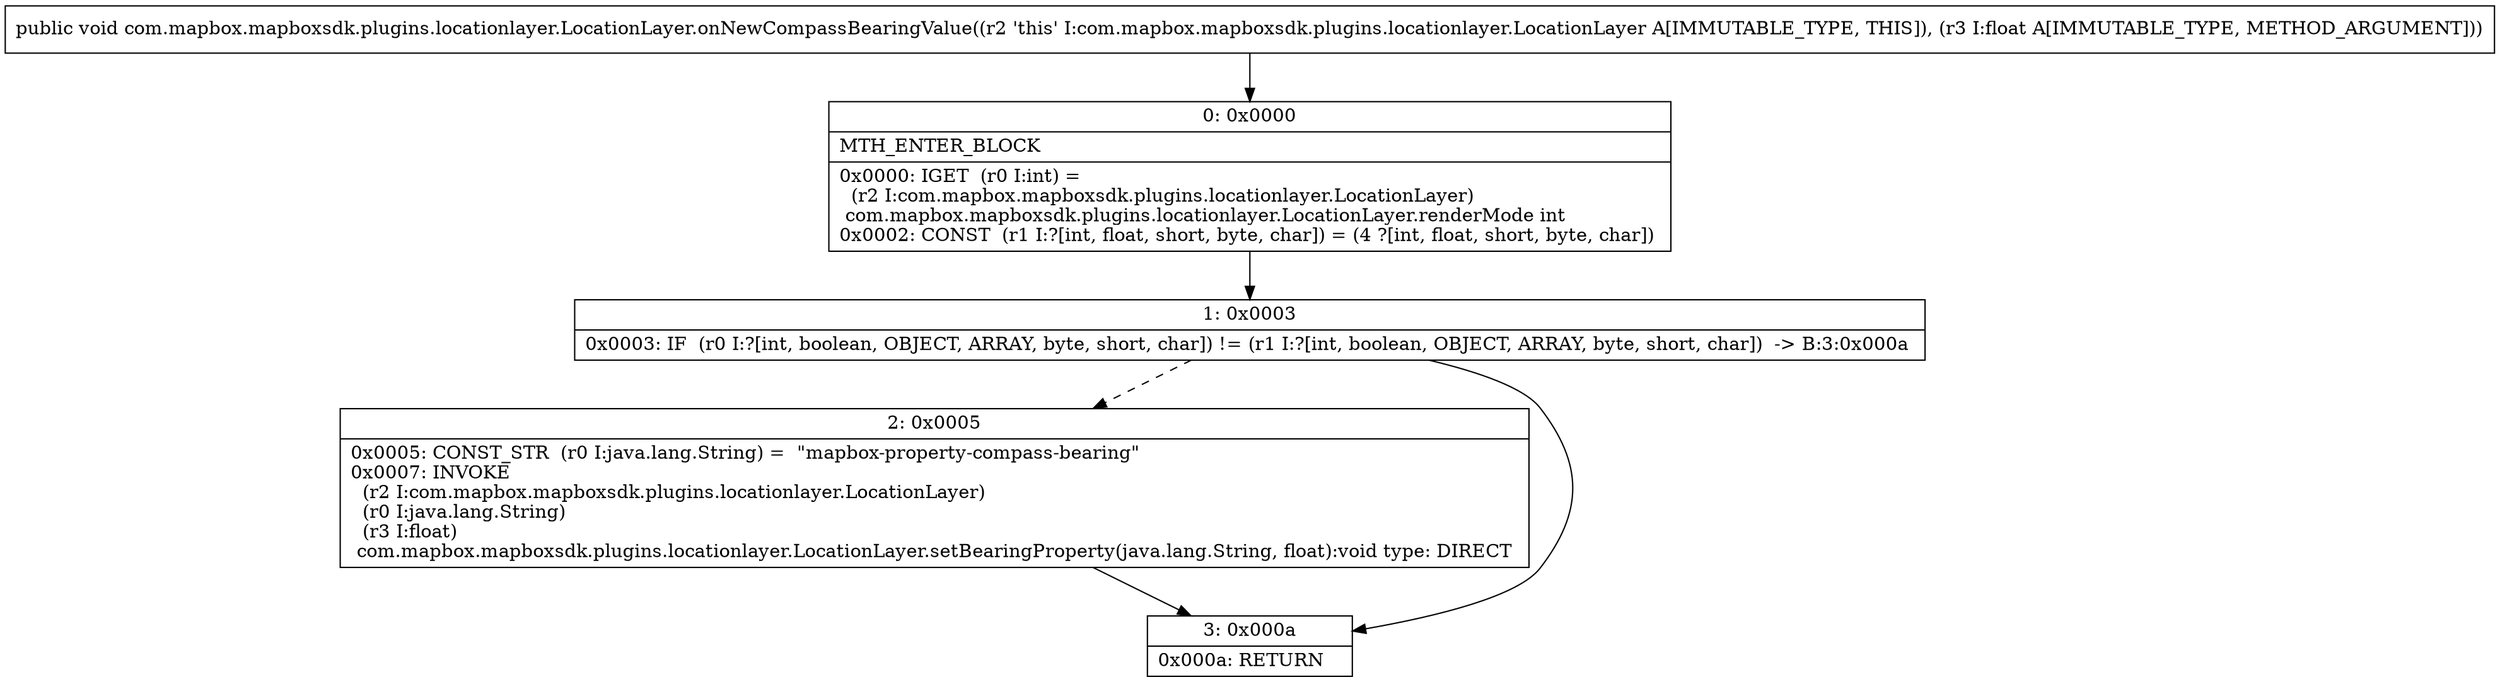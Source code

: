digraph "CFG forcom.mapbox.mapboxsdk.plugins.locationlayer.LocationLayer.onNewCompassBearingValue(F)V" {
Node_0 [shape=record,label="{0\:\ 0x0000|MTH_ENTER_BLOCK\l|0x0000: IGET  (r0 I:int) = \l  (r2 I:com.mapbox.mapboxsdk.plugins.locationlayer.LocationLayer)\l com.mapbox.mapboxsdk.plugins.locationlayer.LocationLayer.renderMode int \l0x0002: CONST  (r1 I:?[int, float, short, byte, char]) = (4 ?[int, float, short, byte, char]) \l}"];
Node_1 [shape=record,label="{1\:\ 0x0003|0x0003: IF  (r0 I:?[int, boolean, OBJECT, ARRAY, byte, short, char]) != (r1 I:?[int, boolean, OBJECT, ARRAY, byte, short, char])  \-\> B:3:0x000a \l}"];
Node_2 [shape=record,label="{2\:\ 0x0005|0x0005: CONST_STR  (r0 I:java.lang.String) =  \"mapbox\-property\-compass\-bearing\" \l0x0007: INVOKE  \l  (r2 I:com.mapbox.mapboxsdk.plugins.locationlayer.LocationLayer)\l  (r0 I:java.lang.String)\l  (r3 I:float)\l com.mapbox.mapboxsdk.plugins.locationlayer.LocationLayer.setBearingProperty(java.lang.String, float):void type: DIRECT \l}"];
Node_3 [shape=record,label="{3\:\ 0x000a|0x000a: RETURN   \l}"];
MethodNode[shape=record,label="{public void com.mapbox.mapboxsdk.plugins.locationlayer.LocationLayer.onNewCompassBearingValue((r2 'this' I:com.mapbox.mapboxsdk.plugins.locationlayer.LocationLayer A[IMMUTABLE_TYPE, THIS]), (r3 I:float A[IMMUTABLE_TYPE, METHOD_ARGUMENT])) }"];
MethodNode -> Node_0;
Node_0 -> Node_1;
Node_1 -> Node_2[style=dashed];
Node_1 -> Node_3;
Node_2 -> Node_3;
}

